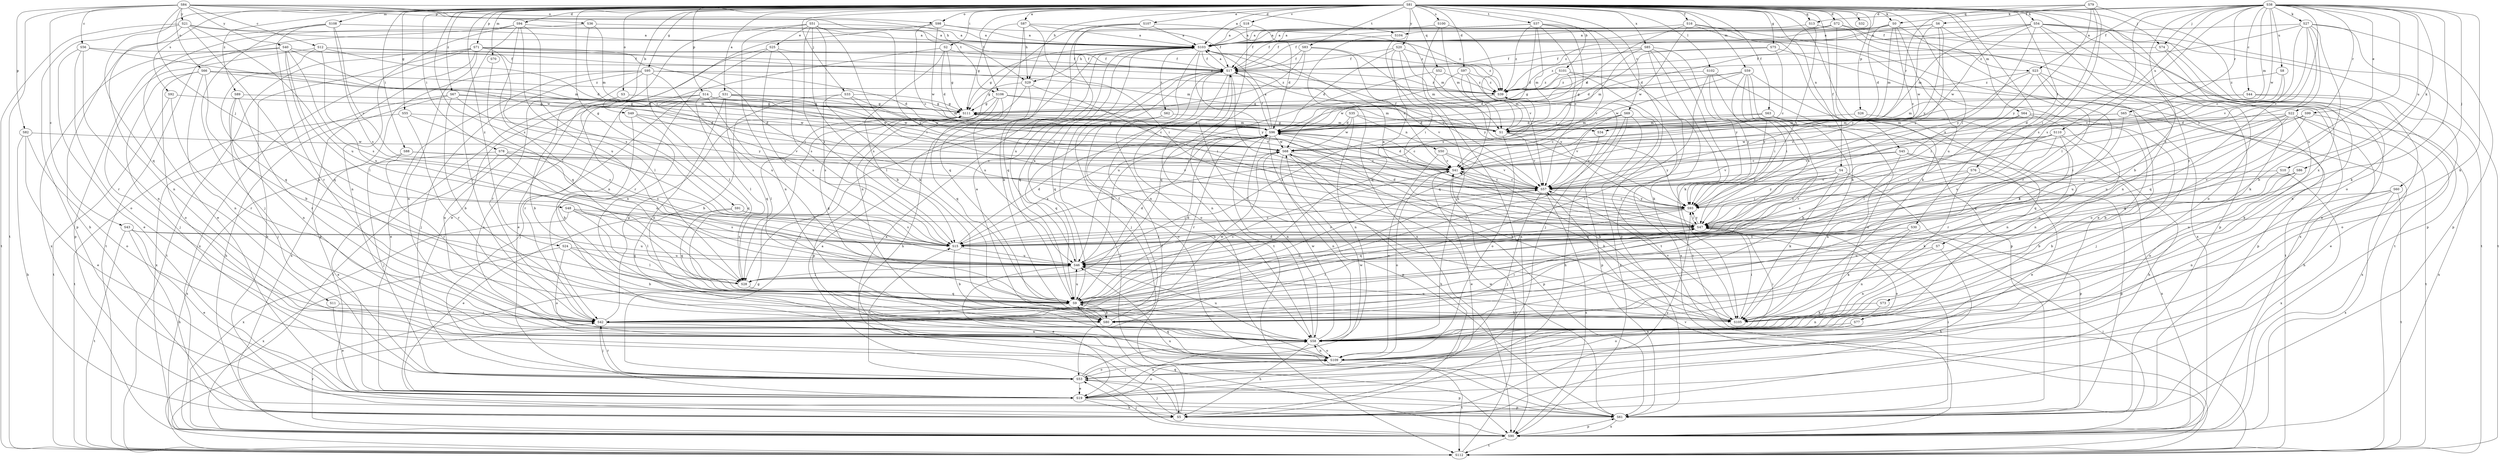 strict digraph  {
S81;
S38;
S84;
S79;
S35;
S51;
S87;
S31;
S103;
S49;
S101;
S80;
S44;
S56;
S12;
S43;
S41;
S94;
S97;
S30;
S72;
S104;
S96;
S107;
S99;
S25;
S19;
S63;
S16;
S4;
S23;
S6;
S17;
S95;
S55;
S75;
S91;
S111;
S54;
S29;
S5;
S88;
S2;
S78;
S47;
S33;
S74;
S60;
S48;
S53;
S0;
S27;
S86;
S105;
S102;
S28;
S70;
S59;
S64;
S108;
S1;
S45;
S50;
S58;
S3;
S98;
S66;
S109;
S26;
S71;
S14;
S36;
S82;
S61;
S52;
S11;
S13;
S9;
S32;
S65;
S22;
S34;
S42;
S92;
S100;
S15;
S37;
S83;
S76;
S106;
S112;
S8;
S110;
S10;
S46;
S18;
S69;
S57;
S68;
S85;
S7;
S77;
S90;
S73;
S20;
S21;
S40;
S93;
S24;
S89;
S67;
S62;
S39;
S81 -> S87  [label=a];
S81 -> S31  [label=a];
S81 -> S103  [label=a];
S81 -> S49  [label=b];
S81 -> S101  [label=b];
S81 -> S94  [label=d];
S81 -> S97  [label=d];
S81 -> S30  [label=d];
S81 -> S72  [label=d];
S81 -> S107  [label=e];
S81 -> S63  [label=f];
S81 -> S16  [label=f];
S81 -> S4  [label=f];
S81 -> S23  [label=f];
S81 -> S95  [label=g];
S81 -> S55  [label=g];
S81 -> S75  [label=g];
S81 -> S91  [label=g];
S81 -> S54  [label=h];
S81 -> S29  [label=h];
S81 -> S88  [label=i];
S81 -> S2  [label=i];
S81 -> S78  [label=i];
S81 -> S47  [label=i];
S81 -> S33  [label=j];
S81 -> S74  [label=j];
S81 -> S0  [label=k];
S81 -> S102  [label=l];
S81 -> S70  [label=m];
S81 -> S59  [label=m];
S81 -> S64  [label=m];
S81 -> S108  [label=m];
S81 -> S45  [label=n];
S81 -> S3  [label=o];
S81 -> S98  [label=o];
S81 -> S26  [label=p];
S81 -> S71  [label=p];
S81 -> S14  [label=p];
S81 -> S52  [label=q];
S81 -> S11  [label=q];
S81 -> S13  [label=q];
S81 -> S32  [label=r];
S81 -> S92  [label=s];
S81 -> S100  [label=s];
S81 -> S15  [label=s];
S81 -> S37  [label=t];
S81 -> S83  [label=t];
S81 -> S76  [label=t];
S81 -> S106  [label=t];
S81 -> S18  [label=v];
S81 -> S69  [label=v];
S81 -> S85  [label=x];
S81 -> S7  [label=x];
S81 -> S77  [label=x];
S81 -> S73  [label=y];
S81 -> S20  [label=y];
S81 -> S24  [label=z];
S81 -> S89  [label=z];
S81 -> S67  [label=z];
S38 -> S80  [label=b];
S38 -> S44  [label=c];
S38 -> S99  [label=e];
S38 -> S23  [label=f];
S38 -> S47  [label=i];
S38 -> S74  [label=j];
S38 -> S60  [label=j];
S38 -> S0  [label=k];
S38 -> S27  [label=k];
S38 -> S86  [label=k];
S38 -> S105  [label=k];
S38 -> S28  [label=l];
S38 -> S1  [label=m];
S38 -> S13  [label=q];
S38 -> S65  [label=r];
S38 -> S22  [label=r];
S38 -> S15  [label=s];
S38 -> S8  [label=u];
S38 -> S110  [label=u];
S38 -> S10  [label=u];
S38 -> S46  [label=u];
S38 -> S57  [label=v];
S38 -> S68  [label=w];
S84 -> S56  [label=c];
S84 -> S12  [label=c];
S84 -> S43  [label=c];
S84 -> S104  [label=d];
S84 -> S29  [label=h];
S84 -> S48  [label=j];
S84 -> S98  [label=o];
S84 -> S66  [label=o];
S84 -> S36  [label=p];
S84 -> S82  [label=p];
S84 -> S106  [label=t];
S84 -> S112  [label=t];
S84 -> S21  [label=y];
S84 -> S40  [label=y];
S79 -> S104  [label=d];
S79 -> S6  [label=f];
S79 -> S47  [label=i];
S79 -> S109  [label=o];
S79 -> S34  [label=r];
S79 -> S15  [label=s];
S79 -> S93  [label=y];
S35 -> S96  [label=d];
S35 -> S50  [label=n];
S35 -> S58  [label=n];
S35 -> S34  [label=r];
S35 -> S68  [label=w];
S51 -> S103  [label=a];
S51 -> S80  [label=b];
S51 -> S25  [label=e];
S51 -> S19  [label=e];
S51 -> S47  [label=i];
S51 -> S105  [label=k];
S51 -> S58  [label=n];
S51 -> S15  [label=s];
S51 -> S93  [label=y];
S87 -> S103  [label=a];
S87 -> S17  [label=f];
S87 -> S111  [label=g];
S87 -> S29  [label=h];
S87 -> S47  [label=i];
S87 -> S9  [label=q];
S31 -> S41  [label=c];
S31 -> S111  [label=g];
S31 -> S53  [label=j];
S31 -> S58  [label=n];
S31 -> S9  [label=q];
S31 -> S42  [label=r];
S31 -> S68  [label=w];
S103 -> S17  [label=f];
S103 -> S111  [label=g];
S103 -> S29  [label=h];
S103 -> S58  [label=n];
S103 -> S9  [label=q];
S103 -> S57  [label=v];
S103 -> S93  [label=y];
S103 -> S62  [label=z];
S49 -> S80  [label=b];
S49 -> S96  [label=d];
S49 -> S9  [label=q];
S49 -> S57  [label=v];
S101 -> S96  [label=d];
S101 -> S111  [label=g];
S101 -> S105  [label=k];
S101 -> S90  [label=x];
S101 -> S39  [label=z];
S80 -> S103  [label=a];
S80 -> S17  [label=f];
S80 -> S47  [label=i];
S44 -> S19  [label=e];
S44 -> S111  [label=g];
S44 -> S1  [label=m];
S44 -> S109  [label=o];
S56 -> S19  [label=e];
S56 -> S17  [label=f];
S56 -> S58  [label=n];
S56 -> S109  [label=o];
S56 -> S68  [label=w];
S12 -> S96  [label=d];
S12 -> S17  [label=f];
S12 -> S9  [label=q];
S12 -> S42  [label=r];
S12 -> S46  [label=u];
S12 -> S39  [label=z];
S43 -> S19  [label=e];
S43 -> S5  [label=h];
S43 -> S15  [label=s];
S43 -> S112  [label=t];
S43 -> S46  [label=u];
S41 -> S96  [label=d];
S41 -> S19  [label=e];
S41 -> S105  [label=k];
S41 -> S109  [label=o];
S41 -> S57  [label=v];
S94 -> S103  [label=a];
S94 -> S28  [label=l];
S94 -> S58  [label=n];
S94 -> S42  [label=r];
S94 -> S15  [label=s];
S94 -> S112  [label=t];
S94 -> S46  [label=u];
S97 -> S53  [label=j];
S97 -> S1  [label=m];
S97 -> S9  [label=q];
S97 -> S68  [label=w];
S97 -> S39  [label=z];
S30 -> S105  [label=k];
S30 -> S58  [label=n];
S30 -> S15  [label=s];
S72 -> S103  [label=a];
S72 -> S96  [label=d];
S72 -> S17  [label=f];
S72 -> S105  [label=k];
S72 -> S61  [label=p];
S72 -> S112  [label=t];
S104 -> S47  [label=i];
S104 -> S90  [label=x];
S96 -> S103  [label=a];
S96 -> S41  [label=c];
S96 -> S17  [label=f];
S96 -> S111  [label=g];
S96 -> S58  [label=n];
S96 -> S61  [label=p];
S96 -> S42  [label=r];
S96 -> S46  [label=u];
S96 -> S57  [label=v];
S96 -> S68  [label=w];
S107 -> S103  [label=a];
S107 -> S105  [label=k];
S107 -> S1  [label=m];
S107 -> S58  [label=n];
S107 -> S46  [label=u];
S99 -> S96  [label=d];
S99 -> S9  [label=q];
S99 -> S46  [label=u];
S99 -> S90  [label=x];
S25 -> S19  [label=e];
S25 -> S17  [label=f];
S25 -> S42  [label=r];
S25 -> S15  [label=s];
S25 -> S46  [label=u];
S19 -> S5  [label=h];
S19 -> S58  [label=n];
S19 -> S109  [label=o];
S19 -> S61  [label=p];
S63 -> S80  [label=b];
S63 -> S96  [label=d];
S63 -> S1  [label=m];
S63 -> S58  [label=n];
S16 -> S103  [label=a];
S16 -> S96  [label=d];
S16 -> S19  [label=e];
S16 -> S105  [label=k];
S16 -> S68  [label=w];
S16 -> S90  [label=x];
S4 -> S47  [label=i];
S4 -> S105  [label=k];
S4 -> S61  [label=p];
S4 -> S9  [label=q];
S4 -> S57  [label=v];
S4 -> S93  [label=y];
S23 -> S80  [label=b];
S23 -> S41  [label=c];
S23 -> S47  [label=i];
S23 -> S109  [label=o];
S23 -> S61  [label=p];
S23 -> S39  [label=z];
S6 -> S103  [label=a];
S6 -> S112  [label=t];
S6 -> S57  [label=v];
S6 -> S68  [label=w];
S6 -> S93  [label=y];
S6 -> S39  [label=z];
S17 -> S103  [label=a];
S17 -> S47  [label=i];
S17 -> S53  [label=j];
S17 -> S58  [label=n];
S17 -> S109  [label=o];
S17 -> S9  [label=q];
S17 -> S57  [label=v];
S17 -> S90  [label=x];
S17 -> S39  [label=z];
S95 -> S96  [label=d];
S95 -> S19  [label=e];
S95 -> S53  [label=j];
S95 -> S28  [label=l];
S95 -> S42  [label=r];
S95 -> S46  [label=u];
S95 -> S90  [label=x];
S95 -> S39  [label=z];
S55 -> S96  [label=d];
S55 -> S42  [label=r];
S55 -> S15  [label=s];
S55 -> S112  [label=t];
S75 -> S41  [label=c];
S75 -> S96  [label=d];
S75 -> S17  [label=f];
S75 -> S112  [label=t];
S91 -> S19  [label=e];
S91 -> S47  [label=i];
S91 -> S9  [label=q];
S91 -> S15  [label=s];
S111 -> S96  [label=d];
S111 -> S28  [label=l];
S111 -> S1  [label=m];
S54 -> S103  [label=a];
S54 -> S19  [label=e];
S54 -> S17  [label=f];
S54 -> S1  [label=m];
S54 -> S58  [label=n];
S54 -> S109  [label=o];
S54 -> S61  [label=p];
S54 -> S112  [label=t];
S54 -> S68  [label=w];
S54 -> S93  [label=y];
S29 -> S111  [label=g];
S29 -> S5  [label=h];
S29 -> S47  [label=i];
S29 -> S46  [label=u];
S5 -> S103  [label=a];
S5 -> S17  [label=f];
S5 -> S53  [label=j];
S5 -> S93  [label=y];
S88 -> S41  [label=c];
S88 -> S53  [label=j];
S88 -> S42  [label=r];
S88 -> S57  [label=v];
S2 -> S96  [label=d];
S2 -> S17  [label=f];
S2 -> S111  [label=g];
S2 -> S58  [label=n];
S2 -> S15  [label=s];
S78 -> S41  [label=c];
S78 -> S19  [label=e];
S78 -> S15  [label=s];
S78 -> S46  [label=u];
S78 -> S90  [label=x];
S47 -> S103  [label=a];
S47 -> S41  [label=c];
S47 -> S96  [label=d];
S47 -> S109  [label=o];
S47 -> S15  [label=s];
S47 -> S93  [label=y];
S33 -> S80  [label=b];
S33 -> S111  [label=g];
S33 -> S15  [label=s];
S33 -> S57  [label=v];
S33 -> S68  [label=w];
S74 -> S17  [label=f];
S74 -> S105  [label=k];
S74 -> S58  [label=n];
S60 -> S58  [label=n];
S60 -> S112  [label=t];
S60 -> S46  [label=u];
S60 -> S90  [label=x];
S60 -> S93  [label=y];
S48 -> S47  [label=i];
S48 -> S28  [label=l];
S48 -> S9  [label=q];
S48 -> S15  [label=s];
S48 -> S90  [label=x];
S53 -> S19  [label=e];
S53 -> S109  [label=o];
S53 -> S61  [label=p];
S53 -> S42  [label=r];
S53 -> S15  [label=s];
S53 -> S68  [label=w];
S0 -> S103  [label=a];
S0 -> S41  [label=c];
S0 -> S96  [label=d];
S0 -> S17  [label=f];
S0 -> S1  [label=m];
S0 -> S42  [label=r];
S0 -> S46  [label=u];
S27 -> S103  [label=a];
S27 -> S80  [label=b];
S27 -> S41  [label=c];
S27 -> S105  [label=k];
S27 -> S61  [label=p];
S27 -> S15  [label=s];
S27 -> S57  [label=v];
S27 -> S93  [label=y];
S27 -> S39  [label=z];
S86 -> S80  [label=b];
S86 -> S47  [label=i];
S86 -> S58  [label=n];
S86 -> S57  [label=v];
S105 -> S17  [label=f];
S105 -> S47  [label=i];
S105 -> S46  [label=u];
S105 -> S57  [label=v];
S102 -> S47  [label=i];
S102 -> S61  [label=p];
S102 -> S42  [label=r];
S102 -> S93  [label=y];
S102 -> S39  [label=z];
S28 -> S96  [label=d];
S28 -> S9  [label=q];
S70 -> S9  [label=q];
S59 -> S111  [label=g];
S59 -> S47  [label=i];
S59 -> S109  [label=o];
S59 -> S42  [label=r];
S59 -> S15  [label=s];
S59 -> S68  [label=w];
S59 -> S93  [label=y];
S59 -> S39  [label=z];
S64 -> S53  [label=j];
S64 -> S28  [label=l];
S64 -> S1  [label=m];
S64 -> S58  [label=n];
S108 -> S103  [label=a];
S108 -> S5  [label=h];
S108 -> S53  [label=j];
S108 -> S42  [label=r];
S108 -> S15  [label=s];
S108 -> S57  [label=v];
S1 -> S17  [label=f];
S1 -> S111  [label=g];
S1 -> S109  [label=o];
S1 -> S57  [label=v];
S1 -> S93  [label=y];
S45 -> S41  [label=c];
S45 -> S19  [label=e];
S45 -> S105  [label=k];
S45 -> S57  [label=v];
S45 -> S90  [label=x];
S50 -> S41  [label=c];
S50 -> S105  [label=k];
S50 -> S109  [label=o];
S50 -> S57  [label=v];
S58 -> S96  [label=d];
S58 -> S5  [label=h];
S58 -> S47  [label=i];
S58 -> S109  [label=o];
S58 -> S46  [label=u];
S58 -> S68  [label=w];
S3 -> S80  [label=b];
S3 -> S111  [label=g];
S98 -> S103  [label=a];
S98 -> S41  [label=c];
S98 -> S58  [label=n];
S98 -> S68  [label=w];
S98 -> S39  [label=z];
S66 -> S80  [label=b];
S66 -> S96  [label=d];
S66 -> S53  [label=j];
S66 -> S1  [label=m];
S66 -> S58  [label=n];
S66 -> S109  [label=o];
S66 -> S39  [label=z];
S109 -> S53  [label=j];
S109 -> S58  [label=n];
S109 -> S9  [label=q];
S109 -> S112  [label=t];
S26 -> S96  [label=d];
S26 -> S58  [label=n];
S71 -> S17  [label=f];
S71 -> S5  [label=h];
S71 -> S47  [label=i];
S71 -> S28  [label=l];
S71 -> S1  [label=m];
S71 -> S58  [label=n];
S71 -> S61  [label=p];
S71 -> S112  [label=t];
S71 -> S90  [label=x];
S14 -> S111  [label=g];
S14 -> S28  [label=l];
S14 -> S1  [label=m];
S14 -> S58  [label=n];
S14 -> S109  [label=o];
S14 -> S15  [label=s];
S14 -> S112  [label=t];
S14 -> S68  [label=w];
S36 -> S103  [label=a];
S36 -> S41  [label=c];
S36 -> S19  [label=e];
S36 -> S1  [label=m];
S82 -> S19  [label=e];
S82 -> S5  [label=h];
S82 -> S109  [label=o];
S82 -> S68  [label=w];
S61 -> S47  [label=i];
S61 -> S46  [label=u];
S61 -> S68  [label=w];
S61 -> S90  [label=x];
S52 -> S46  [label=u];
S52 -> S93  [label=y];
S52 -> S39  [label=z];
S11 -> S19  [label=e];
S11 -> S42  [label=r];
S13 -> S103  [label=a];
S13 -> S90  [label=x];
S13 -> S93  [label=y];
S9 -> S80  [label=b];
S9 -> S41  [label=c];
S9 -> S96  [label=d];
S9 -> S111  [label=g];
S9 -> S105  [label=k];
S9 -> S42  [label=r];
S9 -> S46  [label=u];
S65 -> S41  [label=c];
S65 -> S1  [label=m];
S65 -> S9  [label=q];
S65 -> S90  [label=x];
S22 -> S80  [label=b];
S22 -> S5  [label=h];
S22 -> S47  [label=i];
S22 -> S105  [label=k];
S22 -> S1  [label=m];
S22 -> S9  [label=q];
S22 -> S112  [label=t];
S22 -> S46  [label=u];
S34 -> S57  [label=v];
S42 -> S111  [label=g];
S42 -> S47  [label=i];
S42 -> S53  [label=j];
S42 -> S58  [label=n];
S42 -> S57  [label=v];
S42 -> S68  [label=w];
S92 -> S111  [label=g];
S92 -> S42  [label=r];
S92 -> S112  [label=t];
S100 -> S103  [label=a];
S100 -> S1  [label=m];
S100 -> S57  [label=v];
S100 -> S90  [label=x];
S15 -> S80  [label=b];
S15 -> S96  [label=d];
S15 -> S46  [label=u];
S15 -> S57  [label=v];
S37 -> S103  [label=a];
S37 -> S41  [label=c];
S37 -> S96  [label=d];
S37 -> S17  [label=f];
S37 -> S1  [label=m];
S37 -> S15  [label=s];
S37 -> S112  [label=t];
S37 -> S57  [label=v];
S37 -> S39  [label=z];
S83 -> S41  [label=c];
S83 -> S17  [label=f];
S83 -> S28  [label=l];
S83 -> S9  [label=q];
S83 -> S93  [label=y];
S76 -> S105  [label=k];
S76 -> S61  [label=p];
S76 -> S15  [label=s];
S76 -> S57  [label=v];
S106 -> S111  [label=g];
S106 -> S53  [label=j];
S106 -> S1  [label=m];
S106 -> S61  [label=p];
S106 -> S9  [label=q];
S106 -> S57  [label=v];
S112 -> S41  [label=c];
S112 -> S111  [label=g];
S112 -> S57  [label=v];
S8 -> S41  [label=c];
S8 -> S9  [label=q];
S8 -> S39  [label=z];
S110 -> S5  [label=h];
S110 -> S47  [label=i];
S110 -> S42  [label=r];
S110 -> S15  [label=s];
S110 -> S57  [label=v];
S110 -> S68  [label=w];
S10 -> S80  [label=b];
S10 -> S57  [label=v];
S10 -> S90  [label=x];
S46 -> S103  [label=a];
S46 -> S19  [label=e];
S46 -> S28  [label=l];
S46 -> S39  [label=z];
S18 -> S103  [label=a];
S18 -> S96  [label=d];
S18 -> S9  [label=q];
S18 -> S112  [label=t];
S69 -> S41  [label=c];
S69 -> S5  [label=h];
S69 -> S1  [label=m];
S69 -> S61  [label=p];
S69 -> S42  [label=r];
S69 -> S57  [label=v];
S57 -> S41  [label=c];
S57 -> S53  [label=j];
S57 -> S90  [label=x];
S57 -> S93  [label=y];
S68 -> S41  [label=c];
S68 -> S5  [label=h];
S68 -> S105  [label=k];
S68 -> S58  [label=n];
S68 -> S61  [label=p];
S68 -> S15  [label=s];
S85 -> S17  [label=f];
S85 -> S105  [label=k];
S85 -> S1  [label=m];
S85 -> S61  [label=p];
S85 -> S112  [label=t];
S85 -> S93  [label=y];
S85 -> S39  [label=z];
S7 -> S5  [label=h];
S7 -> S58  [label=n];
S7 -> S46  [label=u];
S77 -> S58  [label=n];
S77 -> S109  [label=o];
S90 -> S103  [label=a];
S90 -> S47  [label=i];
S90 -> S53  [label=j];
S90 -> S61  [label=p];
S90 -> S9  [label=q];
S90 -> S42  [label=r];
S90 -> S112  [label=t];
S73 -> S105  [label=k];
S73 -> S58  [label=n];
S20 -> S96  [label=d];
S20 -> S17  [label=f];
S20 -> S1  [label=m];
S20 -> S58  [label=n];
S20 -> S9  [label=q];
S20 -> S39  [label=z];
S21 -> S103  [label=a];
S21 -> S105  [label=k];
S21 -> S58  [label=n];
S21 -> S61  [label=p];
S21 -> S112  [label=t];
S21 -> S46  [label=u];
S21 -> S39  [label=z];
S40 -> S17  [label=f];
S40 -> S28  [label=l];
S40 -> S1  [label=m];
S40 -> S61  [label=p];
S40 -> S9  [label=q];
S40 -> S15  [label=s];
S40 -> S90  [label=x];
S93 -> S47  [label=i];
S93 -> S9  [label=q];
S93 -> S15  [label=s];
S93 -> S46  [label=u];
S24 -> S80  [label=b];
S24 -> S28  [label=l];
S24 -> S109  [label=o];
S24 -> S46  [label=u];
S24 -> S90  [label=x];
S89 -> S111  [label=g];
S89 -> S53  [label=j];
S89 -> S58  [label=n];
S89 -> S42  [label=r];
S67 -> S80  [label=b];
S67 -> S111  [label=g];
S67 -> S5  [label=h];
S67 -> S68  [label=w];
S67 -> S90  [label=x];
S67 -> S93  [label=y];
S62 -> S1  [label=m];
S62 -> S109  [label=o];
S62 -> S9  [label=q];
S39 -> S111  [label=g];
S39 -> S90  [label=x];
}
